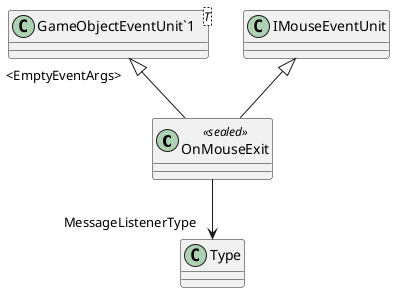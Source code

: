 @startuml
class OnMouseExit <<sealed>> {
}
class "GameObjectEventUnit`1"<T> {
}
"GameObjectEventUnit`1" "<EmptyEventArgs>" <|-- OnMouseExit
IMouseEventUnit <|-- OnMouseExit
OnMouseExit --> "MessageListenerType" Type
@enduml
